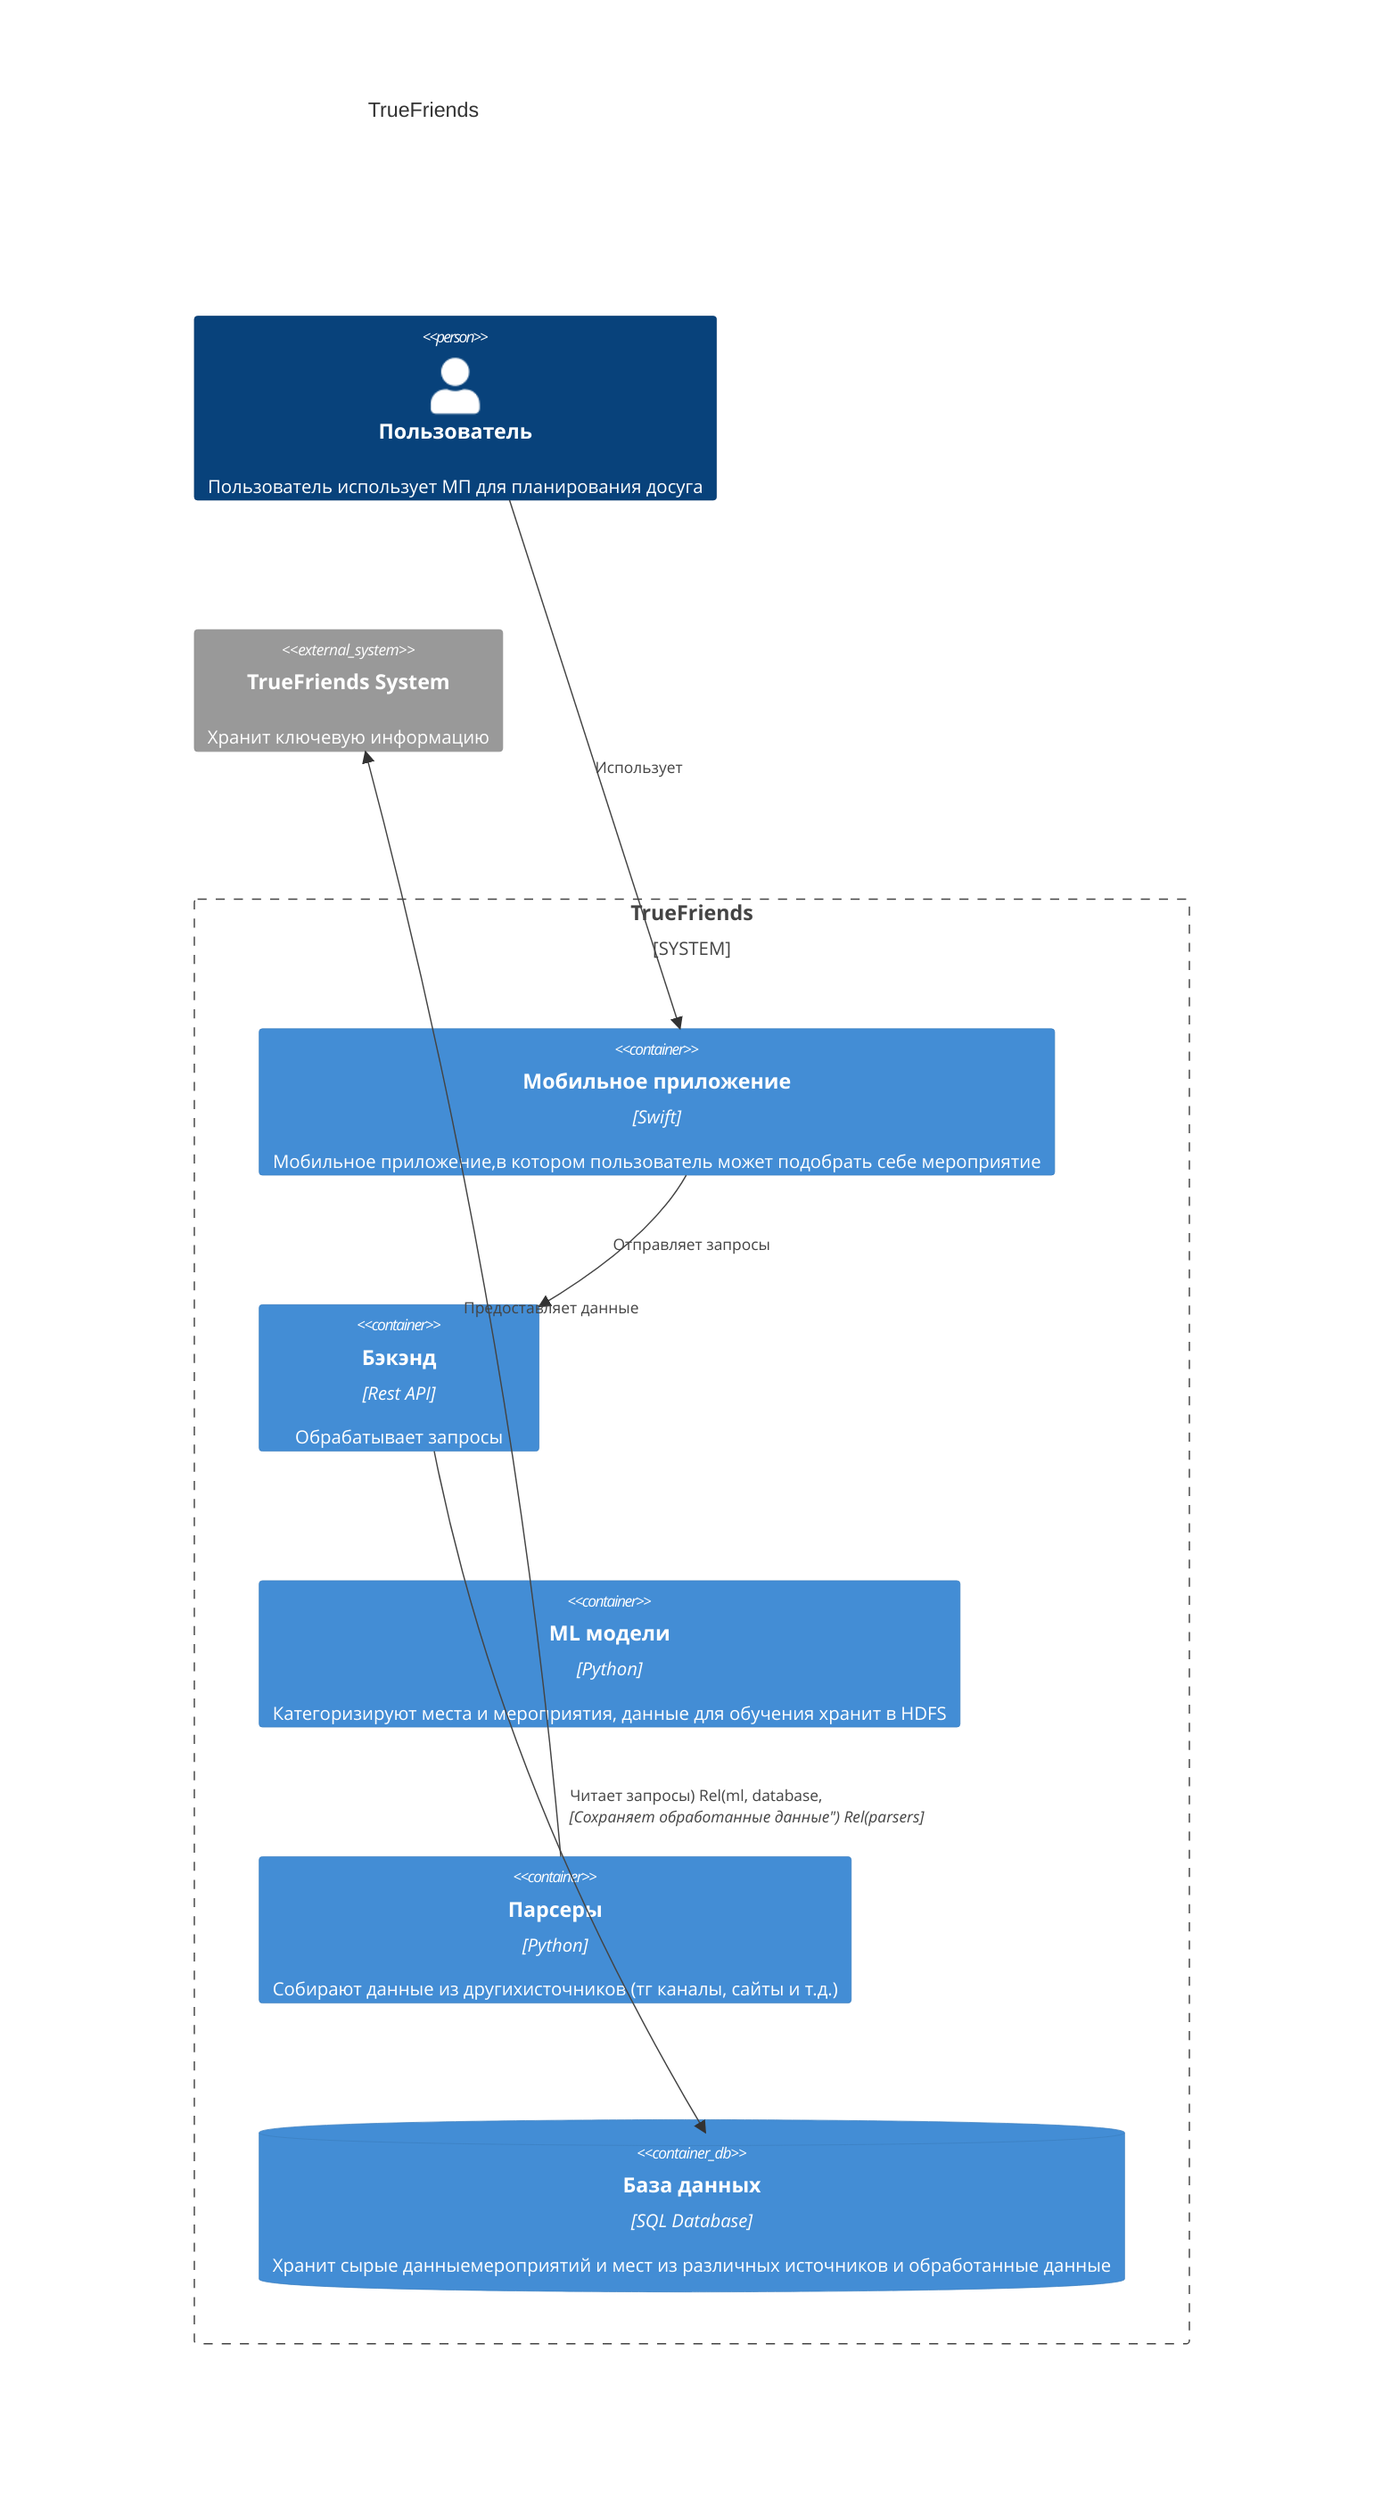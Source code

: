 C4Context
    accTitle: TrueFriends
    accDescr: Containers

    Person(user, "Пользователь", "Пользователь использует МП для планирования досуга")

    System_Boundary(TrueFriends, "TrueFriends") {
        Container(mobile_app, "Мобильное приложение", "Swift", "Мобильное приложение,в котором пользователь может подобрать себе мероприятие")
        Container(backend, "Бэкэнд", "Rest API", "Обрабатывает запросы")
        Container(ml, "ML модели", "Python", "Категоризируют места и мероприятия, данные для обучения хранит в HDFS")
        Container(parsers, "Парсеры", "Python", "Собирают данные из другихисточников (тг каналы, сайты и т.д.)")
        ContainerDb(database, "База данных", "SQL Database", "Хранит сырые данныемероприятий и мест из различных источников и обработанные данные")
    }

    System_Ext(tf_system, "TrueFriends System", "Хранит ключевую информацию")

    Rel(user, mobile_app, "Использует")
    Rel(mobile_app, backend, "Отправляет запросы")
    Rel(backend, database, "Читает запросы)
    Rel(ml, database, "Сохраняет обработанные данные")
    Rel(parsers, ml, "Отправляет данные для модели")
    Rel(parsers, tf_system, "Предоставляет данные")
